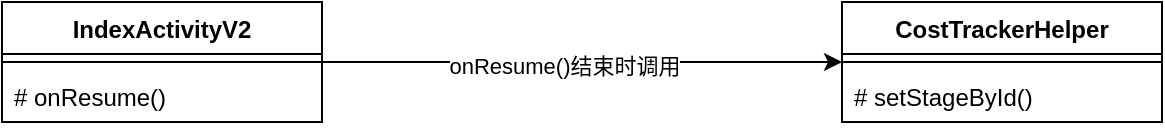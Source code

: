 <mxfile version="22.1.21" type="github">
  <diagram name="第 1 页" id="A1L2g3umJsTbRrJ9J8gr">
    <mxGraphModel dx="1194" dy="606" grid="1" gridSize="10" guides="1" tooltips="1" connect="1" arrows="1" fold="1" page="1" pageScale="1" pageWidth="827" pageHeight="1169" math="0" shadow="0">
      <root>
        <mxCell id="0" />
        <mxCell id="1" parent="0" />
        <mxCell id="TVCVNfcNZ4ecZ649Yy24-9" value="" style="edgeStyle=orthogonalEdgeStyle;rounded=0;orthogonalLoop=1;jettySize=auto;html=1;" edge="1" parent="1" source="TVCVNfcNZ4ecZ649Yy24-1" target="TVCVNfcNZ4ecZ649Yy24-6">
          <mxGeometry relative="1" as="geometry" />
        </mxCell>
        <mxCell id="TVCVNfcNZ4ecZ649Yy24-11" value="onResume()结束时调用" style="edgeLabel;html=1;align=center;verticalAlign=middle;resizable=0;points=[];" vertex="1" connectable="0" parent="TVCVNfcNZ4ecZ649Yy24-9">
          <mxGeometry x="-0.069" y="-2" relative="1" as="geometry">
            <mxPoint as="offset" />
          </mxGeometry>
        </mxCell>
        <mxCell id="TVCVNfcNZ4ecZ649Yy24-1" value="IndexActivityV2" style="swimlane;fontStyle=1;align=center;verticalAlign=top;childLayout=stackLayout;horizontal=1;startSize=26;horizontalStack=0;resizeParent=1;resizeParentMax=0;resizeLast=0;collapsible=1;marginBottom=0;whiteSpace=wrap;html=1;" vertex="1" parent="1">
          <mxGeometry x="30" y="110" width="160" height="60" as="geometry" />
        </mxCell>
        <mxCell id="TVCVNfcNZ4ecZ649Yy24-3" value="" style="line;strokeWidth=1;fillColor=none;align=left;verticalAlign=middle;spacingTop=-1;spacingLeft=3;spacingRight=3;rotatable=0;labelPosition=right;points=[];portConstraint=eastwest;strokeColor=inherit;" vertex="1" parent="TVCVNfcNZ4ecZ649Yy24-1">
          <mxGeometry y="26" width="160" height="8" as="geometry" />
        </mxCell>
        <mxCell id="TVCVNfcNZ4ecZ649Yy24-4" value="# onResume()" style="text;strokeColor=none;fillColor=none;align=left;verticalAlign=top;spacingLeft=4;spacingRight=4;overflow=hidden;rotatable=0;points=[[0,0.5],[1,0.5]];portConstraint=eastwest;whiteSpace=wrap;html=1;" vertex="1" parent="TVCVNfcNZ4ecZ649Yy24-1">
          <mxGeometry y="34" width="160" height="26" as="geometry" />
        </mxCell>
        <mxCell id="TVCVNfcNZ4ecZ649Yy24-6" value="CostTrackerHelper" style="swimlane;fontStyle=1;align=center;verticalAlign=top;childLayout=stackLayout;horizontal=1;startSize=26;horizontalStack=0;resizeParent=1;resizeParentMax=0;resizeLast=0;collapsible=1;marginBottom=0;whiteSpace=wrap;html=1;" vertex="1" parent="1">
          <mxGeometry x="450" y="110" width="160" height="60" as="geometry" />
        </mxCell>
        <mxCell id="TVCVNfcNZ4ecZ649Yy24-7" value="" style="line;strokeWidth=1;fillColor=none;align=left;verticalAlign=middle;spacingTop=-1;spacingLeft=3;spacingRight=3;rotatable=0;labelPosition=right;points=[];portConstraint=eastwest;strokeColor=inherit;" vertex="1" parent="TVCVNfcNZ4ecZ649Yy24-6">
          <mxGeometry y="26" width="160" height="8" as="geometry" />
        </mxCell>
        <mxCell id="TVCVNfcNZ4ecZ649Yy24-8" value="# setStageById()" style="text;strokeColor=none;fillColor=none;align=left;verticalAlign=top;spacingLeft=4;spacingRight=4;overflow=hidden;rotatable=0;points=[[0,0.5],[1,0.5]];portConstraint=eastwest;whiteSpace=wrap;html=1;" vertex="1" parent="TVCVNfcNZ4ecZ649Yy24-6">
          <mxGeometry y="34" width="160" height="26" as="geometry" />
        </mxCell>
      </root>
    </mxGraphModel>
  </diagram>
</mxfile>
